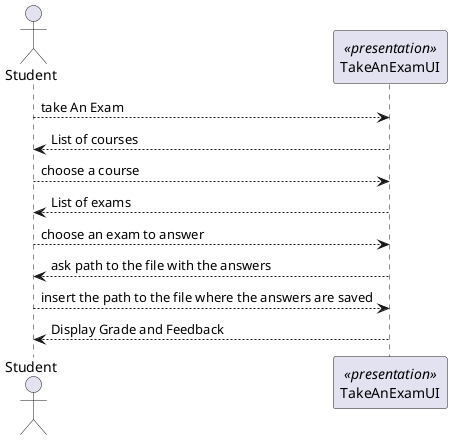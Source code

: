 @startuml use-case-realization.svg
 skinparam handwritten false
 skinparam packageStyle rect
 skinparam defaultFontName FG Virgil
 skinparam shadowing false

 actor Student as Actor
 participant TakeAnExamUI as UI <<presentation>>

      Actor --> UI: take An Exam
     UI --> Actor : List of courses
     Actor --> UI: choose a course
    UI --> Actor : List of exams
    Actor --> UI: choose an exam to answer
    UI-->Actor : ask path to the file with the answers
    Actor --> UI: insert the path to the file where the answers are saved
    UI-->Actor : Display Grade and Feedback


 @enduml